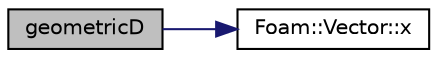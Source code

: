 digraph "geometricD"
{
  bgcolor="transparent";
  edge [fontname="Helvetica",fontsize="10",labelfontname="Helvetica",labelfontsize="10"];
  node [fontname="Helvetica",fontsize="10",shape=record];
  rankdir="LR";
  Node9138 [label="geometricD",height=0.2,width=0.4,color="black", fillcolor="grey75", style="filled", fontcolor="black"];
  Node9138 -> Node9139 [color="midnightblue",fontsize="10",style="solid",fontname="Helvetica"];
  Node9139 [label="Foam::Vector::x",height=0.2,width=0.4,color="black",URL="$a29749.html#a63327976e5a8359700064a02ae22548e"];
}
